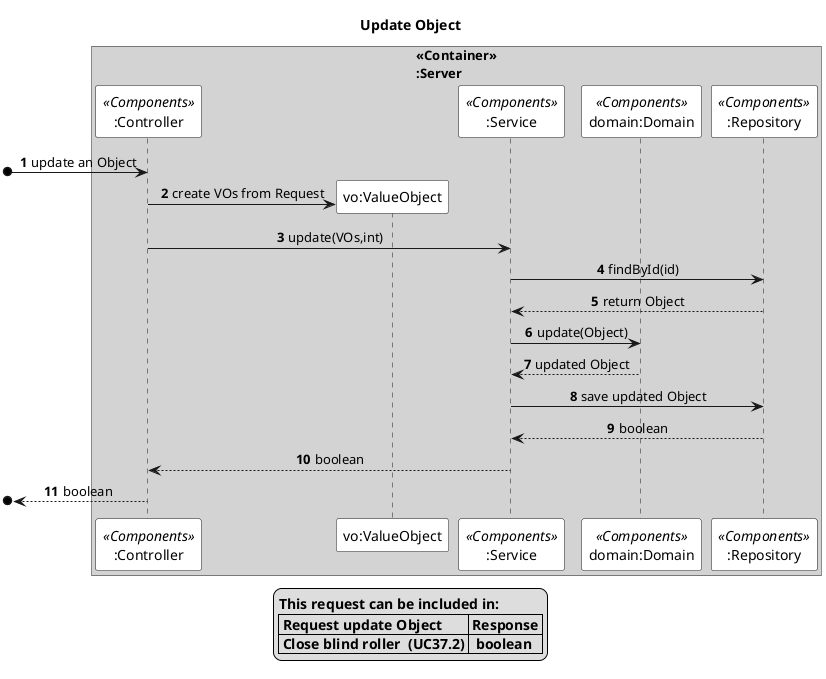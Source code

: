 @startuml
title Update Object

skinparam sequenceMessageAlign center
skinparam actorBackgroundColor white
skinparam participantBackgroundColor white
skinparam sequenceReferenceBackgroundColor white
skinparam sequenceReferenceHeaderBackgroundColor white
skinparam sequenceGroupBackgroundColor white


box "<<Container>>\n:Server" #LightGrey
participant ":Controller" as controller <<Components>>
participant "vo:ValueObject" as vo
participant ":Service" as service <<Components>>
participant "domain:Domain" as domain <<Components>>
participant ":Repository" as repo <<Components>>
end box

autonumber

[o->controller : update an Object
controller->vo** : create VOs from Request
controller->service : update(VOs,int)
service->repo : findById(id)
service <--repo : return Object
service->domain : update(Object)
domain-->service : updated Object
service ->repo : save updated Object
service<--repo : boolean
service-->controller : boolean

[o<--controller : boolean

legend bottom
 **This request can be included in:**
 |= Request update Object |= Response |
 |= Close blind roller  (UC37.2) |=  boolean |
end legend


@enduml